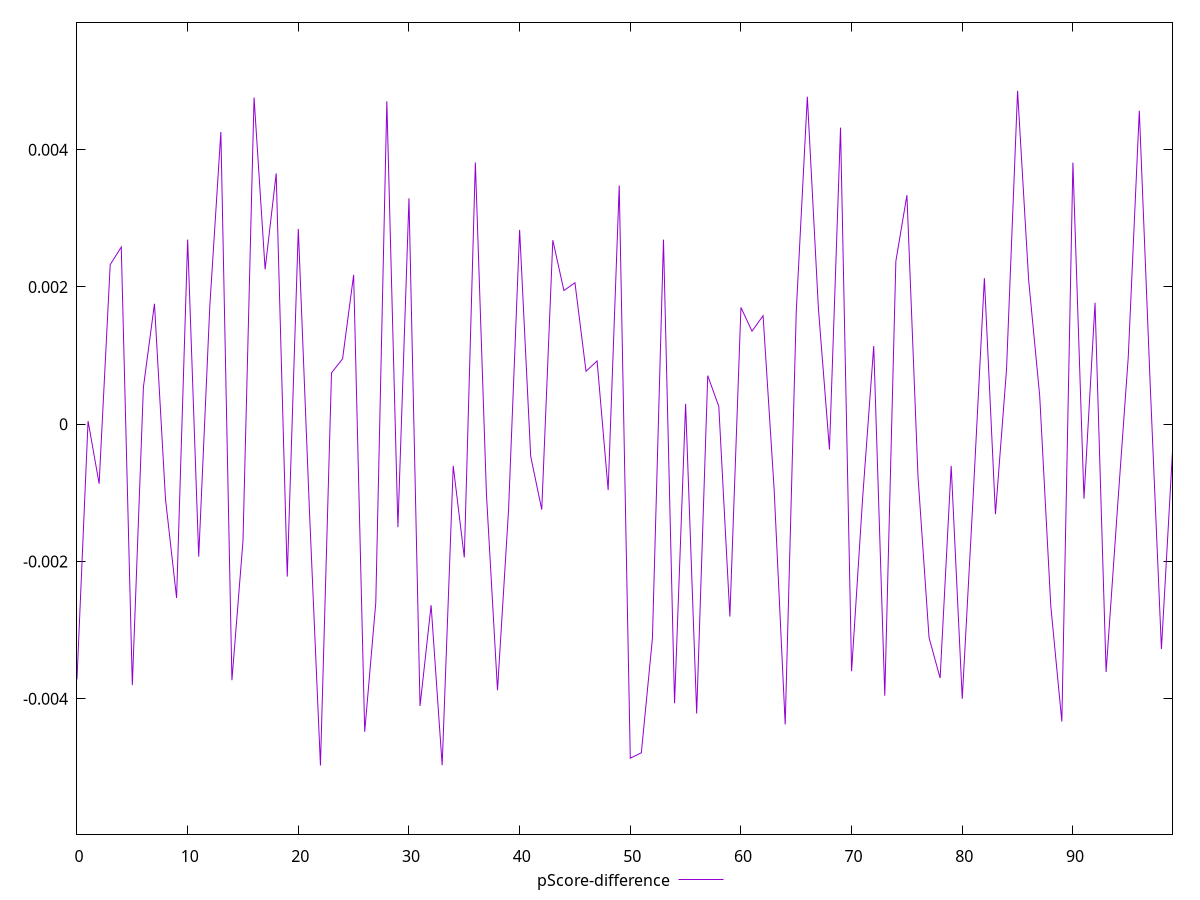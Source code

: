 reset

$pScoreDifference <<EOF
0 -0.003714376525638552
1 0.00004646958332865658
2 -0.0008668325899937601
3 0.002323992517182183
4 0.0025813643205336856
5 -0.0037997037947158363
6 0.000537737565802221
7 0.0017541740071612688
8 -0.0010939910720645374
9 -0.002531219541014429
10 0.0026901913698279545
11 -0.0019288169265695432
12 0.0017145100185446127
13 0.004256835091989042
14 -0.00372906569675735
15 -0.0016999608107765019
16 0.004759947442993129
17 0.0022562173386102558
18 0.0036532149848248485
19 -0.0022191289992238294
20 0.0028446469119275397
21 -0.0012365908084435162
22 -0.004970761386653533
23 0.0007486755193450434
24 0.0009525667370002822
25 0.00217625366216212
26 -0.004479820585798655
27 -0.002601023886565579
28 0.0047050033174446115
29 -0.0014997563999511465
30 0.0032911172504180297
31 -0.004104315065395325
32 -0.0026367544466884274
33 -0.004967607033083632
34 -0.0006071797033898596
35 -0.001940440379468611
36 0.003813926872287765
37 -0.0010158341566761653
38 -0.0038746679496856062
39 -0.0012477809152257047
40 0.0028311105113449087
41 -0.0004664419928721575
42 -0.001243699248497987
43 0.002681055510797059
44 0.0019478721337386762
45 0.00206106121803995
46 0.000771280074676084
47 0.0009227222986208927
48 -0.0009582088617775542
49 0.0034777918747235237
50 -0.004865084660579333
51 -0.004785197216031212
52 -0.0031224402408759344
53 0.0026891605616420344
54 -0.004064535876003084
55 0.0002977499854416865
56 -0.004213574634701067
57 0.0007079724510583585
58 0.00025877521330430753
59 -0.002801893437052949
60 0.0017002209852826633
61 0.0013557223442842714
62 0.0015815081501874273
63 -0.0009487532781364827
64 -0.0043735763917823745
65 0.001647701675944302
66 0.004771090378354326
67 0.0016886850393471597
68 -0.00036880689441665115
69 0.004320602088882186
70 -0.0035973594087420624
71 -0.0010699659067645584
72 0.0011390704897360493
73 -0.003954434454333966
74 0.002374209560484286
75 0.003336610960389952
76 -0.0007577689573795565
77 -0.0031094145943937335
78 -0.0036971610813118505
79 -0.000605647061513559
80 -0.003998791944726188
81 -0.001006772965383429
82 0.0021273143871365363
83 -0.0013097486637903
84 0.0007959013972491658
85 0.004854808894831364
86 0.0021011323183379726
87 0.0004113544271471259
88 -0.002646121913786992
89 -0.004330419049083711
90 0.0038105462827926484
91 -0.0010851101030079358
92 0.001769195380193711
93 -0.0036085809586154927
94 -0.0012862920708350822
95 0.0009722900242159493
96 0.0045662965235805375
97 0.0005206970981382897
98 -0.00327508159474732
99 -0.0003975519834550356
EOF

set key outside below
set xrange [0:99]
set yrange [-0.005970761386653533:0.005854808894831364]
set trange [-0.005970761386653533:0.005854808894831364]
set terminal svg size 640, 500 enhanced background rgb 'white'
set output "reprap/first-contentful-paint/samples/pages+cached+noexternal+nomedia+nocss+nojs/pScore-difference/values.svg"

plot $pScoreDifference title "pScore-difference" with line

reset
